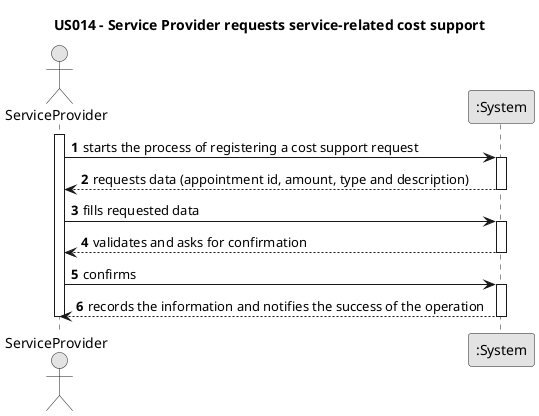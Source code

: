 @startuml
skinparam monochrome true
skinparam packageStyle rectangle
skinparam shadowing false

title US014 - Service Provider requests service-related cost support

autonumber

actor ServiceProvider
participant ":System" as System

activate ServiceProvider
    ServiceProvider -> System : starts the process of registering a cost support request
    activate System
        System --> ServiceProvider : requests data (appointment id, amount, type and description)
    deactivate System
    ServiceProvider -> System : fills requested data
    activate System
        System --> ServiceProvider : validates and asks for confirmation
    deactivate System
    ServiceProvider -> System : confirms
    activate System
        System --> ServiceProvider : records the information and notifies the success of the operation
    deactivate System
deactivate ServiceProvider

@enduml